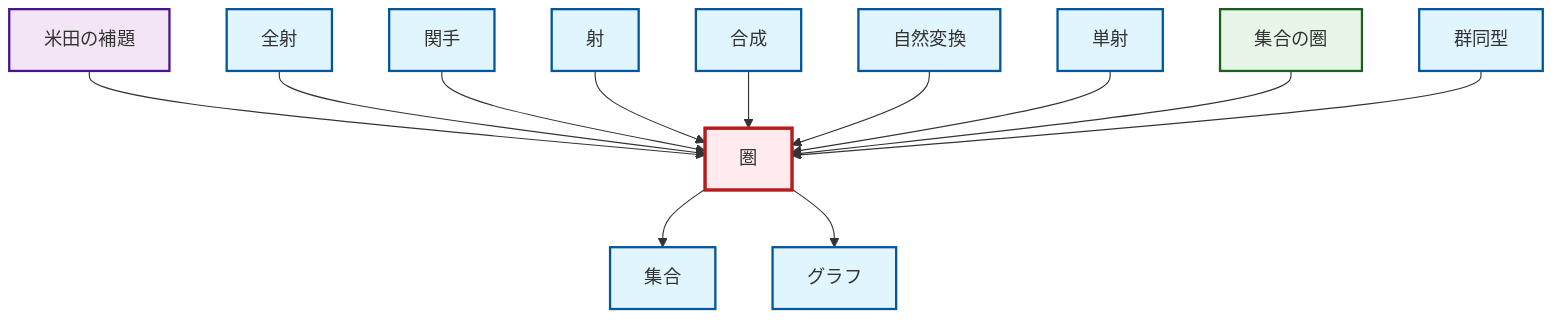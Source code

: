 graph TD
    classDef definition fill:#e1f5fe,stroke:#01579b,stroke-width:2px
    classDef theorem fill:#f3e5f5,stroke:#4a148c,stroke-width:2px
    classDef axiom fill:#fff3e0,stroke:#e65100,stroke-width:2px
    classDef example fill:#e8f5e9,stroke:#1b5e20,stroke-width:2px
    classDef current fill:#ffebee,stroke:#b71c1c,stroke-width:3px
    def-composition["合成"]:::definition
    def-set["集合"]:::definition
    def-isomorphism["群同型"]:::definition
    def-graph["グラフ"]:::definition
    def-morphism["射"]:::definition
    def-category["圏"]:::definition
    def-natural-transformation["自然変換"]:::definition
    def-monomorphism["単射"]:::definition
    def-epimorphism["全射"]:::definition
    ex-set-category["集合の圏"]:::example
    thm-yoneda["米田の補題"]:::theorem
    def-functor["関手"]:::definition
    thm-yoneda --> def-category
    def-epimorphism --> def-category
    def-functor --> def-category
    def-morphism --> def-category
    def-category --> def-set
    def-composition --> def-category
    def-natural-transformation --> def-category
    def-monomorphism --> def-category
    ex-set-category --> def-category
    def-category --> def-graph
    def-isomorphism --> def-category
    class def-category current
